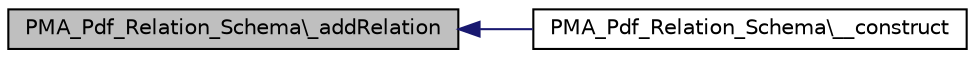 digraph G
{
  edge [fontname="Helvetica",fontsize="10",labelfontname="Helvetica",labelfontsize="10"];
  node [fontname="Helvetica",fontsize="10",shape=record];
  rankdir="LR";
  Node1 [label="PMA_Pdf_Relation_Schema\\_addRelation",height=0.2,width=0.4,color="black", fillcolor="grey75", style="filled" fontcolor="black"];
  Node1 -> Node2 [dir="back",color="midnightblue",fontsize="10",style="solid",fontname="Helvetica"];
  Node2 [label="PMA_Pdf_Relation_Schema\\__construct",height=0.2,width=0.4,color="black", fillcolor="white", style="filled",URL="$classPMA__Pdf__Relation__Schema.html#a5b2a26f3a186d05138ba4fe54d1e161e",tooltip="The &quot;PMA_Pdf_Relation_Schema&quot; constructor."];
}
